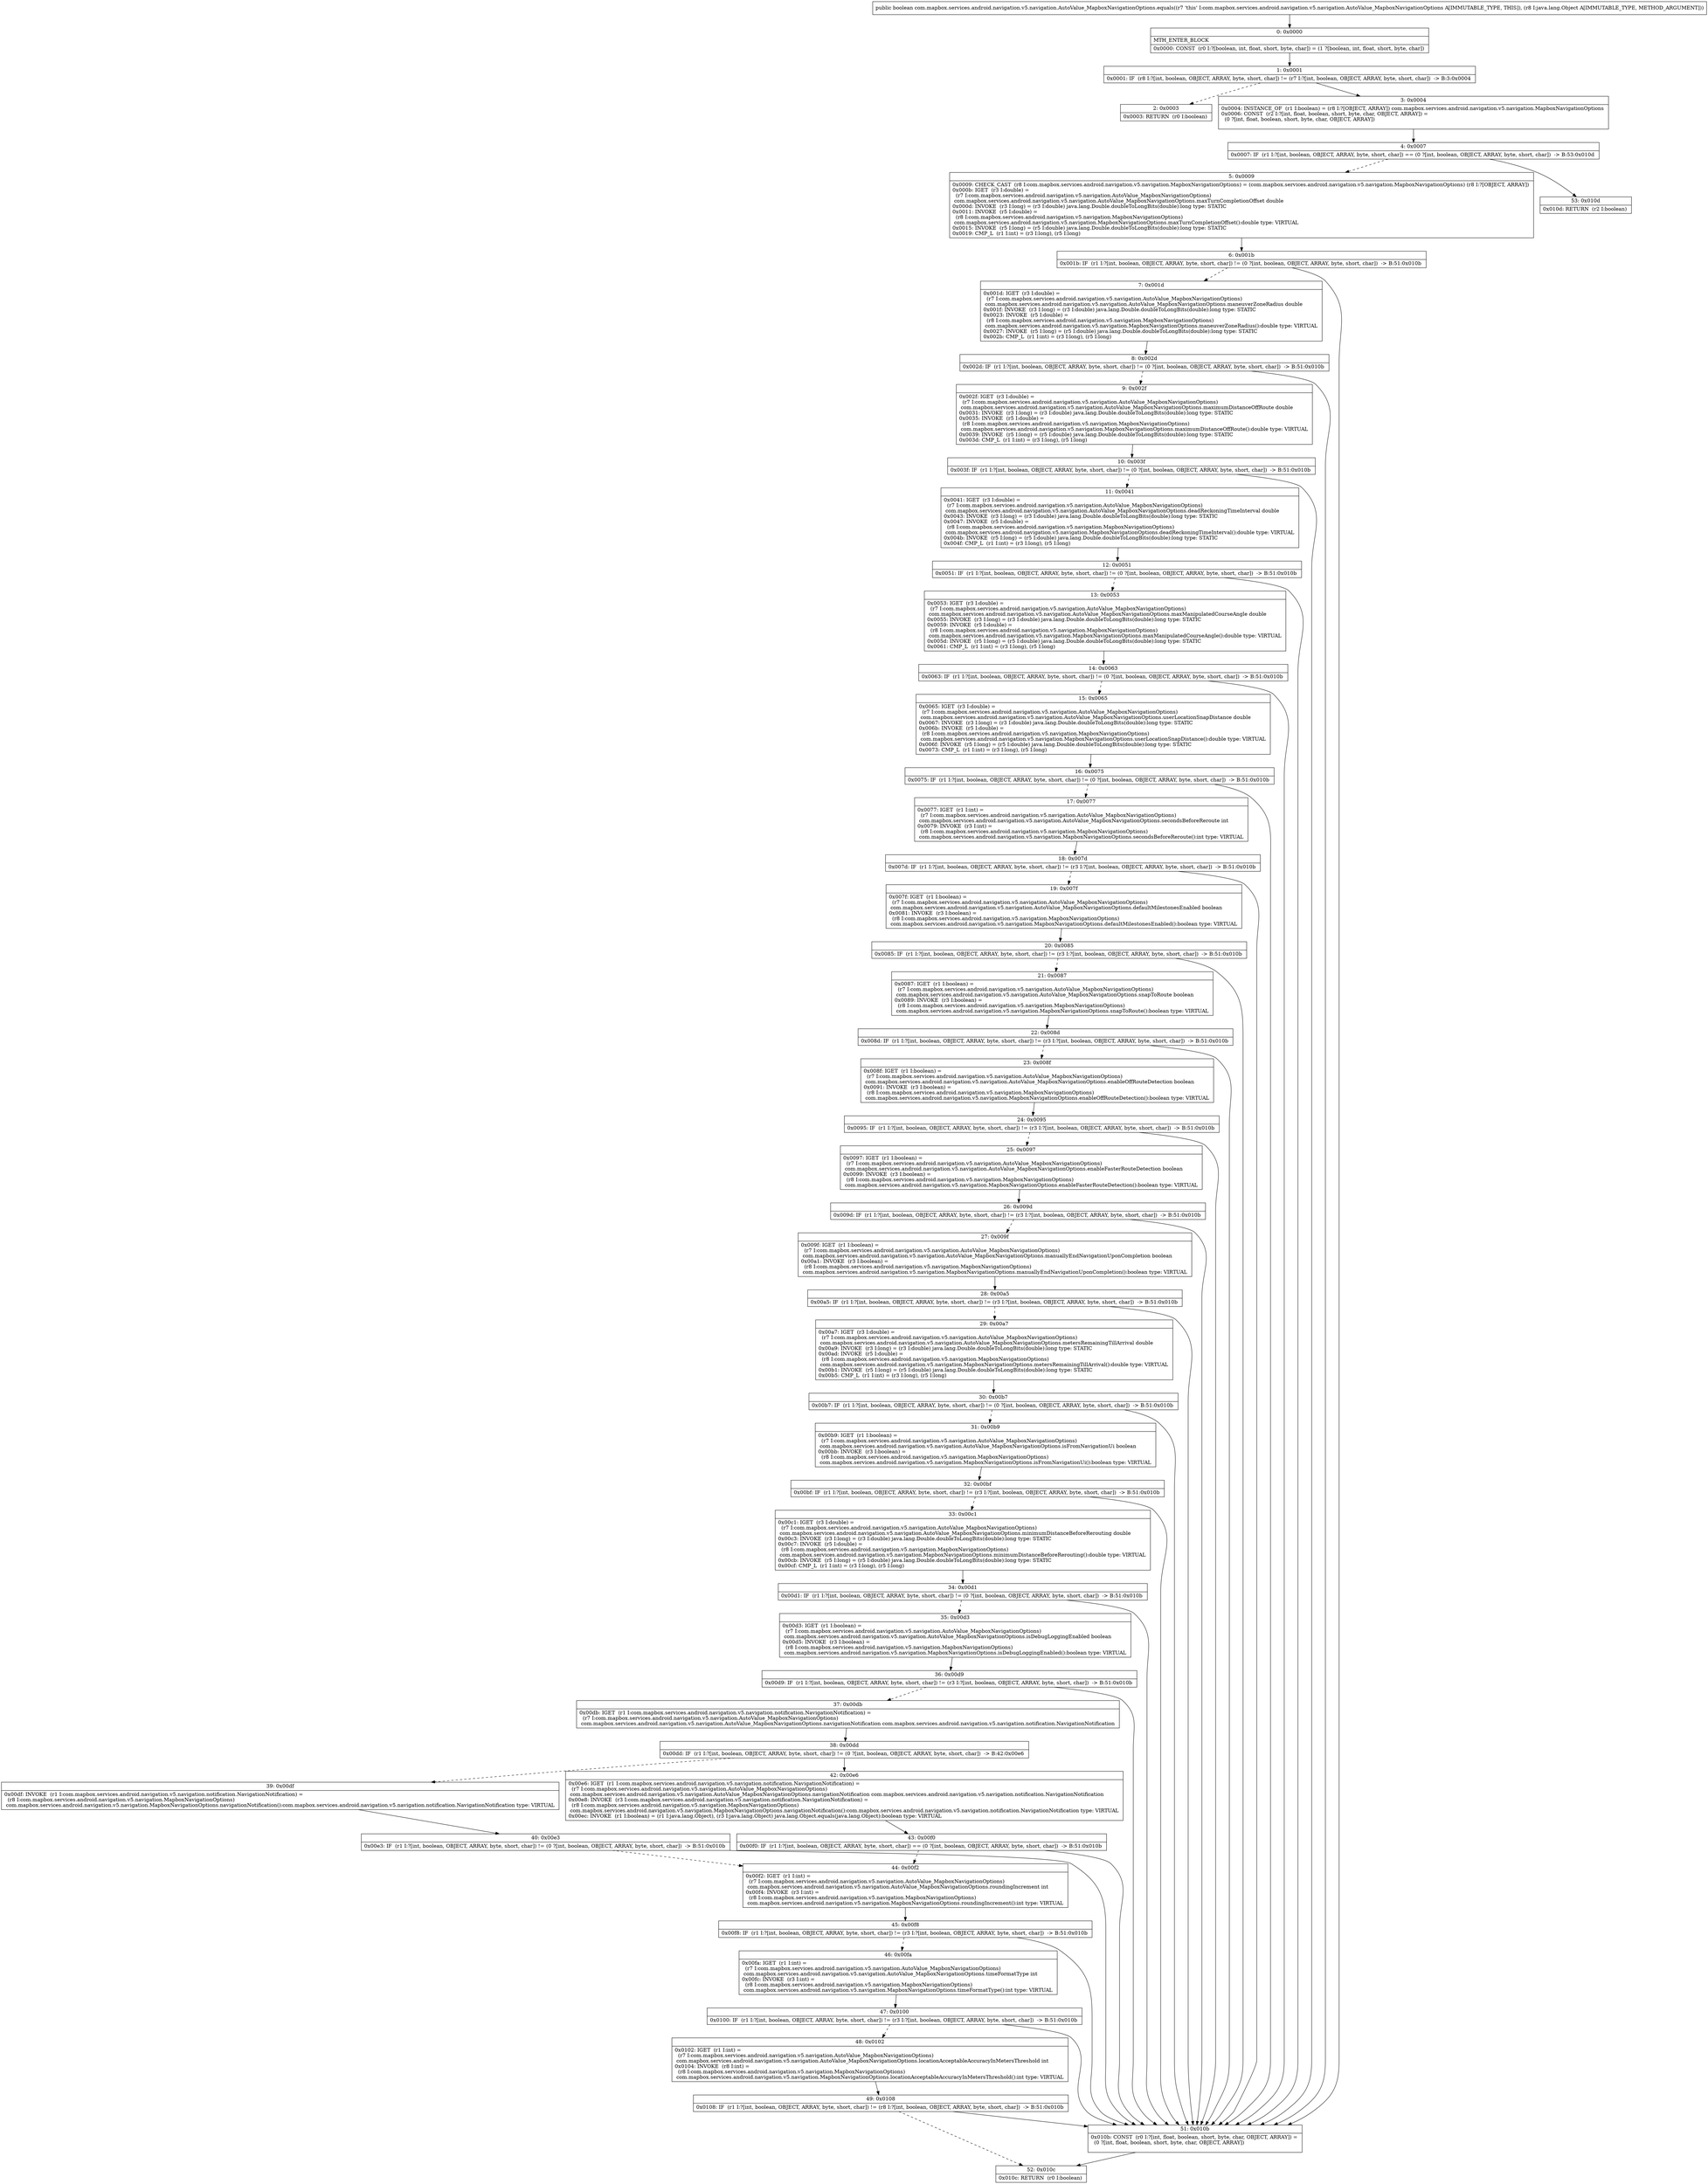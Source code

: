 digraph "CFG forcom.mapbox.services.android.navigation.v5.navigation.AutoValue_MapboxNavigationOptions.equals(Ljava\/lang\/Object;)Z" {
Node_0 [shape=record,label="{0\:\ 0x0000|MTH_ENTER_BLOCK\l|0x0000: CONST  (r0 I:?[boolean, int, float, short, byte, char]) = (1 ?[boolean, int, float, short, byte, char]) \l}"];
Node_1 [shape=record,label="{1\:\ 0x0001|0x0001: IF  (r8 I:?[int, boolean, OBJECT, ARRAY, byte, short, char]) != (r7 I:?[int, boolean, OBJECT, ARRAY, byte, short, char])  \-\> B:3:0x0004 \l}"];
Node_2 [shape=record,label="{2\:\ 0x0003|0x0003: RETURN  (r0 I:boolean) \l}"];
Node_3 [shape=record,label="{3\:\ 0x0004|0x0004: INSTANCE_OF  (r1 I:boolean) = (r8 I:?[OBJECT, ARRAY]) com.mapbox.services.android.navigation.v5.navigation.MapboxNavigationOptions \l0x0006: CONST  (r2 I:?[int, float, boolean, short, byte, char, OBJECT, ARRAY]) = \l  (0 ?[int, float, boolean, short, byte, char, OBJECT, ARRAY])\l \l}"];
Node_4 [shape=record,label="{4\:\ 0x0007|0x0007: IF  (r1 I:?[int, boolean, OBJECT, ARRAY, byte, short, char]) == (0 ?[int, boolean, OBJECT, ARRAY, byte, short, char])  \-\> B:53:0x010d \l}"];
Node_5 [shape=record,label="{5\:\ 0x0009|0x0009: CHECK_CAST  (r8 I:com.mapbox.services.android.navigation.v5.navigation.MapboxNavigationOptions) = (com.mapbox.services.android.navigation.v5.navigation.MapboxNavigationOptions) (r8 I:?[OBJECT, ARRAY]) \l0x000b: IGET  (r3 I:double) = \l  (r7 I:com.mapbox.services.android.navigation.v5.navigation.AutoValue_MapboxNavigationOptions)\l com.mapbox.services.android.navigation.v5.navigation.AutoValue_MapboxNavigationOptions.maxTurnCompletionOffset double \l0x000d: INVOKE  (r3 I:long) = (r3 I:double) java.lang.Double.doubleToLongBits(double):long type: STATIC \l0x0011: INVOKE  (r5 I:double) = \l  (r8 I:com.mapbox.services.android.navigation.v5.navigation.MapboxNavigationOptions)\l com.mapbox.services.android.navigation.v5.navigation.MapboxNavigationOptions.maxTurnCompletionOffset():double type: VIRTUAL \l0x0015: INVOKE  (r5 I:long) = (r5 I:double) java.lang.Double.doubleToLongBits(double):long type: STATIC \l0x0019: CMP_L  (r1 I:int) = (r3 I:long), (r5 I:long) \l}"];
Node_6 [shape=record,label="{6\:\ 0x001b|0x001b: IF  (r1 I:?[int, boolean, OBJECT, ARRAY, byte, short, char]) != (0 ?[int, boolean, OBJECT, ARRAY, byte, short, char])  \-\> B:51:0x010b \l}"];
Node_7 [shape=record,label="{7\:\ 0x001d|0x001d: IGET  (r3 I:double) = \l  (r7 I:com.mapbox.services.android.navigation.v5.navigation.AutoValue_MapboxNavigationOptions)\l com.mapbox.services.android.navigation.v5.navigation.AutoValue_MapboxNavigationOptions.maneuverZoneRadius double \l0x001f: INVOKE  (r3 I:long) = (r3 I:double) java.lang.Double.doubleToLongBits(double):long type: STATIC \l0x0023: INVOKE  (r5 I:double) = \l  (r8 I:com.mapbox.services.android.navigation.v5.navigation.MapboxNavigationOptions)\l com.mapbox.services.android.navigation.v5.navigation.MapboxNavigationOptions.maneuverZoneRadius():double type: VIRTUAL \l0x0027: INVOKE  (r5 I:long) = (r5 I:double) java.lang.Double.doubleToLongBits(double):long type: STATIC \l0x002b: CMP_L  (r1 I:int) = (r3 I:long), (r5 I:long) \l}"];
Node_8 [shape=record,label="{8\:\ 0x002d|0x002d: IF  (r1 I:?[int, boolean, OBJECT, ARRAY, byte, short, char]) != (0 ?[int, boolean, OBJECT, ARRAY, byte, short, char])  \-\> B:51:0x010b \l}"];
Node_9 [shape=record,label="{9\:\ 0x002f|0x002f: IGET  (r3 I:double) = \l  (r7 I:com.mapbox.services.android.navigation.v5.navigation.AutoValue_MapboxNavigationOptions)\l com.mapbox.services.android.navigation.v5.navigation.AutoValue_MapboxNavigationOptions.maximumDistanceOffRoute double \l0x0031: INVOKE  (r3 I:long) = (r3 I:double) java.lang.Double.doubleToLongBits(double):long type: STATIC \l0x0035: INVOKE  (r5 I:double) = \l  (r8 I:com.mapbox.services.android.navigation.v5.navigation.MapboxNavigationOptions)\l com.mapbox.services.android.navigation.v5.navigation.MapboxNavigationOptions.maximumDistanceOffRoute():double type: VIRTUAL \l0x0039: INVOKE  (r5 I:long) = (r5 I:double) java.lang.Double.doubleToLongBits(double):long type: STATIC \l0x003d: CMP_L  (r1 I:int) = (r3 I:long), (r5 I:long) \l}"];
Node_10 [shape=record,label="{10\:\ 0x003f|0x003f: IF  (r1 I:?[int, boolean, OBJECT, ARRAY, byte, short, char]) != (0 ?[int, boolean, OBJECT, ARRAY, byte, short, char])  \-\> B:51:0x010b \l}"];
Node_11 [shape=record,label="{11\:\ 0x0041|0x0041: IGET  (r3 I:double) = \l  (r7 I:com.mapbox.services.android.navigation.v5.navigation.AutoValue_MapboxNavigationOptions)\l com.mapbox.services.android.navigation.v5.navigation.AutoValue_MapboxNavigationOptions.deadReckoningTimeInterval double \l0x0043: INVOKE  (r3 I:long) = (r3 I:double) java.lang.Double.doubleToLongBits(double):long type: STATIC \l0x0047: INVOKE  (r5 I:double) = \l  (r8 I:com.mapbox.services.android.navigation.v5.navigation.MapboxNavigationOptions)\l com.mapbox.services.android.navigation.v5.navigation.MapboxNavigationOptions.deadReckoningTimeInterval():double type: VIRTUAL \l0x004b: INVOKE  (r5 I:long) = (r5 I:double) java.lang.Double.doubleToLongBits(double):long type: STATIC \l0x004f: CMP_L  (r1 I:int) = (r3 I:long), (r5 I:long) \l}"];
Node_12 [shape=record,label="{12\:\ 0x0051|0x0051: IF  (r1 I:?[int, boolean, OBJECT, ARRAY, byte, short, char]) != (0 ?[int, boolean, OBJECT, ARRAY, byte, short, char])  \-\> B:51:0x010b \l}"];
Node_13 [shape=record,label="{13\:\ 0x0053|0x0053: IGET  (r3 I:double) = \l  (r7 I:com.mapbox.services.android.navigation.v5.navigation.AutoValue_MapboxNavigationOptions)\l com.mapbox.services.android.navigation.v5.navigation.AutoValue_MapboxNavigationOptions.maxManipulatedCourseAngle double \l0x0055: INVOKE  (r3 I:long) = (r3 I:double) java.lang.Double.doubleToLongBits(double):long type: STATIC \l0x0059: INVOKE  (r5 I:double) = \l  (r8 I:com.mapbox.services.android.navigation.v5.navigation.MapboxNavigationOptions)\l com.mapbox.services.android.navigation.v5.navigation.MapboxNavigationOptions.maxManipulatedCourseAngle():double type: VIRTUAL \l0x005d: INVOKE  (r5 I:long) = (r5 I:double) java.lang.Double.doubleToLongBits(double):long type: STATIC \l0x0061: CMP_L  (r1 I:int) = (r3 I:long), (r5 I:long) \l}"];
Node_14 [shape=record,label="{14\:\ 0x0063|0x0063: IF  (r1 I:?[int, boolean, OBJECT, ARRAY, byte, short, char]) != (0 ?[int, boolean, OBJECT, ARRAY, byte, short, char])  \-\> B:51:0x010b \l}"];
Node_15 [shape=record,label="{15\:\ 0x0065|0x0065: IGET  (r3 I:double) = \l  (r7 I:com.mapbox.services.android.navigation.v5.navigation.AutoValue_MapboxNavigationOptions)\l com.mapbox.services.android.navigation.v5.navigation.AutoValue_MapboxNavigationOptions.userLocationSnapDistance double \l0x0067: INVOKE  (r3 I:long) = (r3 I:double) java.lang.Double.doubleToLongBits(double):long type: STATIC \l0x006b: INVOKE  (r5 I:double) = \l  (r8 I:com.mapbox.services.android.navigation.v5.navigation.MapboxNavigationOptions)\l com.mapbox.services.android.navigation.v5.navigation.MapboxNavigationOptions.userLocationSnapDistance():double type: VIRTUAL \l0x006f: INVOKE  (r5 I:long) = (r5 I:double) java.lang.Double.doubleToLongBits(double):long type: STATIC \l0x0073: CMP_L  (r1 I:int) = (r3 I:long), (r5 I:long) \l}"];
Node_16 [shape=record,label="{16\:\ 0x0075|0x0075: IF  (r1 I:?[int, boolean, OBJECT, ARRAY, byte, short, char]) != (0 ?[int, boolean, OBJECT, ARRAY, byte, short, char])  \-\> B:51:0x010b \l}"];
Node_17 [shape=record,label="{17\:\ 0x0077|0x0077: IGET  (r1 I:int) = \l  (r7 I:com.mapbox.services.android.navigation.v5.navigation.AutoValue_MapboxNavigationOptions)\l com.mapbox.services.android.navigation.v5.navigation.AutoValue_MapboxNavigationOptions.secondsBeforeReroute int \l0x0079: INVOKE  (r3 I:int) = \l  (r8 I:com.mapbox.services.android.navigation.v5.navigation.MapboxNavigationOptions)\l com.mapbox.services.android.navigation.v5.navigation.MapboxNavigationOptions.secondsBeforeReroute():int type: VIRTUAL \l}"];
Node_18 [shape=record,label="{18\:\ 0x007d|0x007d: IF  (r1 I:?[int, boolean, OBJECT, ARRAY, byte, short, char]) != (r3 I:?[int, boolean, OBJECT, ARRAY, byte, short, char])  \-\> B:51:0x010b \l}"];
Node_19 [shape=record,label="{19\:\ 0x007f|0x007f: IGET  (r1 I:boolean) = \l  (r7 I:com.mapbox.services.android.navigation.v5.navigation.AutoValue_MapboxNavigationOptions)\l com.mapbox.services.android.navigation.v5.navigation.AutoValue_MapboxNavigationOptions.defaultMilestonesEnabled boolean \l0x0081: INVOKE  (r3 I:boolean) = \l  (r8 I:com.mapbox.services.android.navigation.v5.navigation.MapboxNavigationOptions)\l com.mapbox.services.android.navigation.v5.navigation.MapboxNavigationOptions.defaultMilestonesEnabled():boolean type: VIRTUAL \l}"];
Node_20 [shape=record,label="{20\:\ 0x0085|0x0085: IF  (r1 I:?[int, boolean, OBJECT, ARRAY, byte, short, char]) != (r3 I:?[int, boolean, OBJECT, ARRAY, byte, short, char])  \-\> B:51:0x010b \l}"];
Node_21 [shape=record,label="{21\:\ 0x0087|0x0087: IGET  (r1 I:boolean) = \l  (r7 I:com.mapbox.services.android.navigation.v5.navigation.AutoValue_MapboxNavigationOptions)\l com.mapbox.services.android.navigation.v5.navigation.AutoValue_MapboxNavigationOptions.snapToRoute boolean \l0x0089: INVOKE  (r3 I:boolean) = \l  (r8 I:com.mapbox.services.android.navigation.v5.navigation.MapboxNavigationOptions)\l com.mapbox.services.android.navigation.v5.navigation.MapboxNavigationOptions.snapToRoute():boolean type: VIRTUAL \l}"];
Node_22 [shape=record,label="{22\:\ 0x008d|0x008d: IF  (r1 I:?[int, boolean, OBJECT, ARRAY, byte, short, char]) != (r3 I:?[int, boolean, OBJECT, ARRAY, byte, short, char])  \-\> B:51:0x010b \l}"];
Node_23 [shape=record,label="{23\:\ 0x008f|0x008f: IGET  (r1 I:boolean) = \l  (r7 I:com.mapbox.services.android.navigation.v5.navigation.AutoValue_MapboxNavigationOptions)\l com.mapbox.services.android.navigation.v5.navigation.AutoValue_MapboxNavigationOptions.enableOffRouteDetection boolean \l0x0091: INVOKE  (r3 I:boolean) = \l  (r8 I:com.mapbox.services.android.navigation.v5.navigation.MapboxNavigationOptions)\l com.mapbox.services.android.navigation.v5.navigation.MapboxNavigationOptions.enableOffRouteDetection():boolean type: VIRTUAL \l}"];
Node_24 [shape=record,label="{24\:\ 0x0095|0x0095: IF  (r1 I:?[int, boolean, OBJECT, ARRAY, byte, short, char]) != (r3 I:?[int, boolean, OBJECT, ARRAY, byte, short, char])  \-\> B:51:0x010b \l}"];
Node_25 [shape=record,label="{25\:\ 0x0097|0x0097: IGET  (r1 I:boolean) = \l  (r7 I:com.mapbox.services.android.navigation.v5.navigation.AutoValue_MapboxNavigationOptions)\l com.mapbox.services.android.navigation.v5.navigation.AutoValue_MapboxNavigationOptions.enableFasterRouteDetection boolean \l0x0099: INVOKE  (r3 I:boolean) = \l  (r8 I:com.mapbox.services.android.navigation.v5.navigation.MapboxNavigationOptions)\l com.mapbox.services.android.navigation.v5.navigation.MapboxNavigationOptions.enableFasterRouteDetection():boolean type: VIRTUAL \l}"];
Node_26 [shape=record,label="{26\:\ 0x009d|0x009d: IF  (r1 I:?[int, boolean, OBJECT, ARRAY, byte, short, char]) != (r3 I:?[int, boolean, OBJECT, ARRAY, byte, short, char])  \-\> B:51:0x010b \l}"];
Node_27 [shape=record,label="{27\:\ 0x009f|0x009f: IGET  (r1 I:boolean) = \l  (r7 I:com.mapbox.services.android.navigation.v5.navigation.AutoValue_MapboxNavigationOptions)\l com.mapbox.services.android.navigation.v5.navigation.AutoValue_MapboxNavigationOptions.manuallyEndNavigationUponCompletion boolean \l0x00a1: INVOKE  (r3 I:boolean) = \l  (r8 I:com.mapbox.services.android.navigation.v5.navigation.MapboxNavigationOptions)\l com.mapbox.services.android.navigation.v5.navigation.MapboxNavigationOptions.manuallyEndNavigationUponCompletion():boolean type: VIRTUAL \l}"];
Node_28 [shape=record,label="{28\:\ 0x00a5|0x00a5: IF  (r1 I:?[int, boolean, OBJECT, ARRAY, byte, short, char]) != (r3 I:?[int, boolean, OBJECT, ARRAY, byte, short, char])  \-\> B:51:0x010b \l}"];
Node_29 [shape=record,label="{29\:\ 0x00a7|0x00a7: IGET  (r3 I:double) = \l  (r7 I:com.mapbox.services.android.navigation.v5.navigation.AutoValue_MapboxNavigationOptions)\l com.mapbox.services.android.navigation.v5.navigation.AutoValue_MapboxNavigationOptions.metersRemainingTillArrival double \l0x00a9: INVOKE  (r3 I:long) = (r3 I:double) java.lang.Double.doubleToLongBits(double):long type: STATIC \l0x00ad: INVOKE  (r5 I:double) = \l  (r8 I:com.mapbox.services.android.navigation.v5.navigation.MapboxNavigationOptions)\l com.mapbox.services.android.navigation.v5.navigation.MapboxNavigationOptions.metersRemainingTillArrival():double type: VIRTUAL \l0x00b1: INVOKE  (r5 I:long) = (r5 I:double) java.lang.Double.doubleToLongBits(double):long type: STATIC \l0x00b5: CMP_L  (r1 I:int) = (r3 I:long), (r5 I:long) \l}"];
Node_30 [shape=record,label="{30\:\ 0x00b7|0x00b7: IF  (r1 I:?[int, boolean, OBJECT, ARRAY, byte, short, char]) != (0 ?[int, boolean, OBJECT, ARRAY, byte, short, char])  \-\> B:51:0x010b \l}"];
Node_31 [shape=record,label="{31\:\ 0x00b9|0x00b9: IGET  (r1 I:boolean) = \l  (r7 I:com.mapbox.services.android.navigation.v5.navigation.AutoValue_MapboxNavigationOptions)\l com.mapbox.services.android.navigation.v5.navigation.AutoValue_MapboxNavigationOptions.isFromNavigationUi boolean \l0x00bb: INVOKE  (r3 I:boolean) = \l  (r8 I:com.mapbox.services.android.navigation.v5.navigation.MapboxNavigationOptions)\l com.mapbox.services.android.navigation.v5.navigation.MapboxNavigationOptions.isFromNavigationUi():boolean type: VIRTUAL \l}"];
Node_32 [shape=record,label="{32\:\ 0x00bf|0x00bf: IF  (r1 I:?[int, boolean, OBJECT, ARRAY, byte, short, char]) != (r3 I:?[int, boolean, OBJECT, ARRAY, byte, short, char])  \-\> B:51:0x010b \l}"];
Node_33 [shape=record,label="{33\:\ 0x00c1|0x00c1: IGET  (r3 I:double) = \l  (r7 I:com.mapbox.services.android.navigation.v5.navigation.AutoValue_MapboxNavigationOptions)\l com.mapbox.services.android.navigation.v5.navigation.AutoValue_MapboxNavigationOptions.minimumDistanceBeforeRerouting double \l0x00c3: INVOKE  (r3 I:long) = (r3 I:double) java.lang.Double.doubleToLongBits(double):long type: STATIC \l0x00c7: INVOKE  (r5 I:double) = \l  (r8 I:com.mapbox.services.android.navigation.v5.navigation.MapboxNavigationOptions)\l com.mapbox.services.android.navigation.v5.navigation.MapboxNavigationOptions.minimumDistanceBeforeRerouting():double type: VIRTUAL \l0x00cb: INVOKE  (r5 I:long) = (r5 I:double) java.lang.Double.doubleToLongBits(double):long type: STATIC \l0x00cf: CMP_L  (r1 I:int) = (r3 I:long), (r5 I:long) \l}"];
Node_34 [shape=record,label="{34\:\ 0x00d1|0x00d1: IF  (r1 I:?[int, boolean, OBJECT, ARRAY, byte, short, char]) != (0 ?[int, boolean, OBJECT, ARRAY, byte, short, char])  \-\> B:51:0x010b \l}"];
Node_35 [shape=record,label="{35\:\ 0x00d3|0x00d3: IGET  (r1 I:boolean) = \l  (r7 I:com.mapbox.services.android.navigation.v5.navigation.AutoValue_MapboxNavigationOptions)\l com.mapbox.services.android.navigation.v5.navigation.AutoValue_MapboxNavigationOptions.isDebugLoggingEnabled boolean \l0x00d5: INVOKE  (r3 I:boolean) = \l  (r8 I:com.mapbox.services.android.navigation.v5.navigation.MapboxNavigationOptions)\l com.mapbox.services.android.navigation.v5.navigation.MapboxNavigationOptions.isDebugLoggingEnabled():boolean type: VIRTUAL \l}"];
Node_36 [shape=record,label="{36\:\ 0x00d9|0x00d9: IF  (r1 I:?[int, boolean, OBJECT, ARRAY, byte, short, char]) != (r3 I:?[int, boolean, OBJECT, ARRAY, byte, short, char])  \-\> B:51:0x010b \l}"];
Node_37 [shape=record,label="{37\:\ 0x00db|0x00db: IGET  (r1 I:com.mapbox.services.android.navigation.v5.navigation.notification.NavigationNotification) = \l  (r7 I:com.mapbox.services.android.navigation.v5.navigation.AutoValue_MapboxNavigationOptions)\l com.mapbox.services.android.navigation.v5.navigation.AutoValue_MapboxNavigationOptions.navigationNotification com.mapbox.services.android.navigation.v5.navigation.notification.NavigationNotification \l}"];
Node_38 [shape=record,label="{38\:\ 0x00dd|0x00dd: IF  (r1 I:?[int, boolean, OBJECT, ARRAY, byte, short, char]) != (0 ?[int, boolean, OBJECT, ARRAY, byte, short, char])  \-\> B:42:0x00e6 \l}"];
Node_39 [shape=record,label="{39\:\ 0x00df|0x00df: INVOKE  (r1 I:com.mapbox.services.android.navigation.v5.navigation.notification.NavigationNotification) = \l  (r8 I:com.mapbox.services.android.navigation.v5.navigation.MapboxNavigationOptions)\l com.mapbox.services.android.navigation.v5.navigation.MapboxNavigationOptions.navigationNotification():com.mapbox.services.android.navigation.v5.navigation.notification.NavigationNotification type: VIRTUAL \l}"];
Node_40 [shape=record,label="{40\:\ 0x00e3|0x00e3: IF  (r1 I:?[int, boolean, OBJECT, ARRAY, byte, short, char]) != (0 ?[int, boolean, OBJECT, ARRAY, byte, short, char])  \-\> B:51:0x010b \l}"];
Node_42 [shape=record,label="{42\:\ 0x00e6|0x00e6: IGET  (r1 I:com.mapbox.services.android.navigation.v5.navigation.notification.NavigationNotification) = \l  (r7 I:com.mapbox.services.android.navigation.v5.navigation.AutoValue_MapboxNavigationOptions)\l com.mapbox.services.android.navigation.v5.navigation.AutoValue_MapboxNavigationOptions.navigationNotification com.mapbox.services.android.navigation.v5.navigation.notification.NavigationNotification \l0x00e8: INVOKE  (r3 I:com.mapbox.services.android.navigation.v5.navigation.notification.NavigationNotification) = \l  (r8 I:com.mapbox.services.android.navigation.v5.navigation.MapboxNavigationOptions)\l com.mapbox.services.android.navigation.v5.navigation.MapboxNavigationOptions.navigationNotification():com.mapbox.services.android.navigation.v5.navigation.notification.NavigationNotification type: VIRTUAL \l0x00ec: INVOKE  (r1 I:boolean) = (r1 I:java.lang.Object), (r3 I:java.lang.Object) java.lang.Object.equals(java.lang.Object):boolean type: VIRTUAL \l}"];
Node_43 [shape=record,label="{43\:\ 0x00f0|0x00f0: IF  (r1 I:?[int, boolean, OBJECT, ARRAY, byte, short, char]) == (0 ?[int, boolean, OBJECT, ARRAY, byte, short, char])  \-\> B:51:0x010b \l}"];
Node_44 [shape=record,label="{44\:\ 0x00f2|0x00f2: IGET  (r1 I:int) = \l  (r7 I:com.mapbox.services.android.navigation.v5.navigation.AutoValue_MapboxNavigationOptions)\l com.mapbox.services.android.navigation.v5.navigation.AutoValue_MapboxNavigationOptions.roundingIncrement int \l0x00f4: INVOKE  (r3 I:int) = \l  (r8 I:com.mapbox.services.android.navigation.v5.navigation.MapboxNavigationOptions)\l com.mapbox.services.android.navigation.v5.navigation.MapboxNavigationOptions.roundingIncrement():int type: VIRTUAL \l}"];
Node_45 [shape=record,label="{45\:\ 0x00f8|0x00f8: IF  (r1 I:?[int, boolean, OBJECT, ARRAY, byte, short, char]) != (r3 I:?[int, boolean, OBJECT, ARRAY, byte, short, char])  \-\> B:51:0x010b \l}"];
Node_46 [shape=record,label="{46\:\ 0x00fa|0x00fa: IGET  (r1 I:int) = \l  (r7 I:com.mapbox.services.android.navigation.v5.navigation.AutoValue_MapboxNavigationOptions)\l com.mapbox.services.android.navigation.v5.navigation.AutoValue_MapboxNavigationOptions.timeFormatType int \l0x00fc: INVOKE  (r3 I:int) = \l  (r8 I:com.mapbox.services.android.navigation.v5.navigation.MapboxNavigationOptions)\l com.mapbox.services.android.navigation.v5.navigation.MapboxNavigationOptions.timeFormatType():int type: VIRTUAL \l}"];
Node_47 [shape=record,label="{47\:\ 0x0100|0x0100: IF  (r1 I:?[int, boolean, OBJECT, ARRAY, byte, short, char]) != (r3 I:?[int, boolean, OBJECT, ARRAY, byte, short, char])  \-\> B:51:0x010b \l}"];
Node_48 [shape=record,label="{48\:\ 0x0102|0x0102: IGET  (r1 I:int) = \l  (r7 I:com.mapbox.services.android.navigation.v5.navigation.AutoValue_MapboxNavigationOptions)\l com.mapbox.services.android.navigation.v5.navigation.AutoValue_MapboxNavigationOptions.locationAcceptableAccuracyInMetersThreshold int \l0x0104: INVOKE  (r8 I:int) = \l  (r8 I:com.mapbox.services.android.navigation.v5.navigation.MapboxNavigationOptions)\l com.mapbox.services.android.navigation.v5.navigation.MapboxNavigationOptions.locationAcceptableAccuracyInMetersThreshold():int type: VIRTUAL \l}"];
Node_49 [shape=record,label="{49\:\ 0x0108|0x0108: IF  (r1 I:?[int, boolean, OBJECT, ARRAY, byte, short, char]) != (r8 I:?[int, boolean, OBJECT, ARRAY, byte, short, char])  \-\> B:51:0x010b \l}"];
Node_51 [shape=record,label="{51\:\ 0x010b|0x010b: CONST  (r0 I:?[int, float, boolean, short, byte, char, OBJECT, ARRAY]) = \l  (0 ?[int, float, boolean, short, byte, char, OBJECT, ARRAY])\l \l}"];
Node_52 [shape=record,label="{52\:\ 0x010c|0x010c: RETURN  (r0 I:boolean) \l}"];
Node_53 [shape=record,label="{53\:\ 0x010d|0x010d: RETURN  (r2 I:boolean) \l}"];
MethodNode[shape=record,label="{public boolean com.mapbox.services.android.navigation.v5.navigation.AutoValue_MapboxNavigationOptions.equals((r7 'this' I:com.mapbox.services.android.navigation.v5.navigation.AutoValue_MapboxNavigationOptions A[IMMUTABLE_TYPE, THIS]), (r8 I:java.lang.Object A[IMMUTABLE_TYPE, METHOD_ARGUMENT])) }"];
MethodNode -> Node_0;
Node_0 -> Node_1;
Node_1 -> Node_2[style=dashed];
Node_1 -> Node_3;
Node_3 -> Node_4;
Node_4 -> Node_5[style=dashed];
Node_4 -> Node_53;
Node_5 -> Node_6;
Node_6 -> Node_7[style=dashed];
Node_6 -> Node_51;
Node_7 -> Node_8;
Node_8 -> Node_9[style=dashed];
Node_8 -> Node_51;
Node_9 -> Node_10;
Node_10 -> Node_11[style=dashed];
Node_10 -> Node_51;
Node_11 -> Node_12;
Node_12 -> Node_13[style=dashed];
Node_12 -> Node_51;
Node_13 -> Node_14;
Node_14 -> Node_15[style=dashed];
Node_14 -> Node_51;
Node_15 -> Node_16;
Node_16 -> Node_17[style=dashed];
Node_16 -> Node_51;
Node_17 -> Node_18;
Node_18 -> Node_19[style=dashed];
Node_18 -> Node_51;
Node_19 -> Node_20;
Node_20 -> Node_21[style=dashed];
Node_20 -> Node_51;
Node_21 -> Node_22;
Node_22 -> Node_23[style=dashed];
Node_22 -> Node_51;
Node_23 -> Node_24;
Node_24 -> Node_25[style=dashed];
Node_24 -> Node_51;
Node_25 -> Node_26;
Node_26 -> Node_27[style=dashed];
Node_26 -> Node_51;
Node_27 -> Node_28;
Node_28 -> Node_29[style=dashed];
Node_28 -> Node_51;
Node_29 -> Node_30;
Node_30 -> Node_31[style=dashed];
Node_30 -> Node_51;
Node_31 -> Node_32;
Node_32 -> Node_33[style=dashed];
Node_32 -> Node_51;
Node_33 -> Node_34;
Node_34 -> Node_35[style=dashed];
Node_34 -> Node_51;
Node_35 -> Node_36;
Node_36 -> Node_37[style=dashed];
Node_36 -> Node_51;
Node_37 -> Node_38;
Node_38 -> Node_39[style=dashed];
Node_38 -> Node_42;
Node_39 -> Node_40;
Node_40 -> Node_51;
Node_40 -> Node_44[style=dashed];
Node_42 -> Node_43;
Node_43 -> Node_44[style=dashed];
Node_43 -> Node_51;
Node_44 -> Node_45;
Node_45 -> Node_46[style=dashed];
Node_45 -> Node_51;
Node_46 -> Node_47;
Node_47 -> Node_48[style=dashed];
Node_47 -> Node_51;
Node_48 -> Node_49;
Node_49 -> Node_51;
Node_49 -> Node_52[style=dashed];
Node_51 -> Node_52;
}

